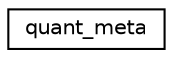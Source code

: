 digraph "Graphical Class Hierarchy"
{
  edge [fontname="Helvetica",fontsize="10",labelfontname="Helvetica",labelfontsize="10"];
  node [fontname="Helvetica",fontsize="10",shape=record];
  rankdir="LR";
  Node1 [label="quant_meta",height=0.2,width=0.4,color="black", fillcolor="white", style="filled",URL="$structquant__meta.html"];
}
